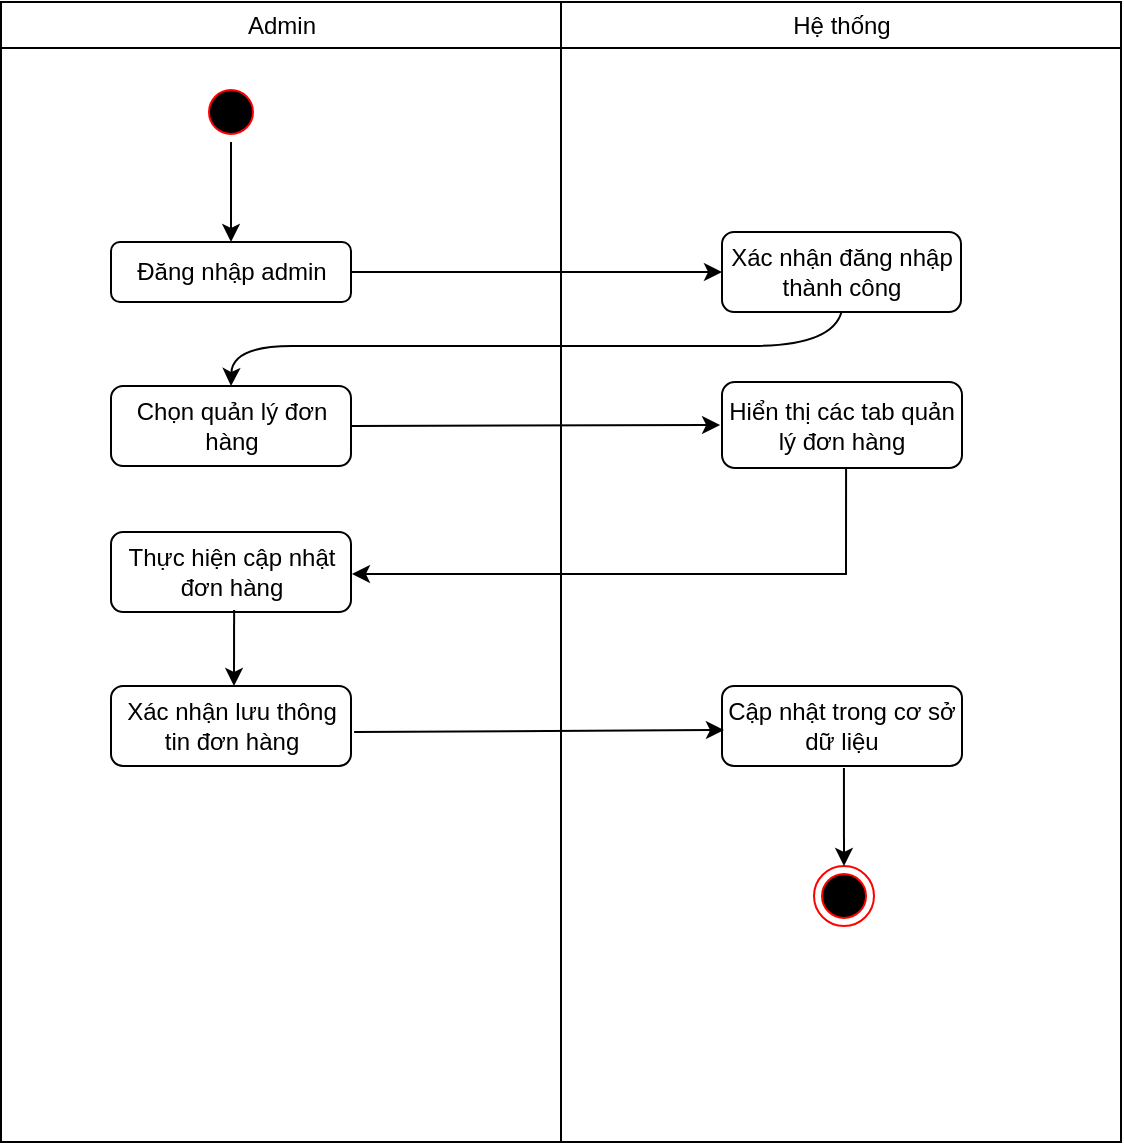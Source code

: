 <mxfile version="17.4.6" type="github">
  <diagram name="Page-1" id="e7e014a7-5840-1c2e-5031-d8a46d1fe8dd">
    <mxGraphModel dx="836" dy="494" grid="1" gridSize="10" guides="1" tooltips="1" connect="1" arrows="1" fold="1" page="1" pageScale="1" pageWidth="1169" pageHeight="826" background="none" math="0" shadow="0">
      <root>
        <mxCell id="0" />
        <mxCell id="1" parent="0" />
        <mxCell id="2" value="Admin" style="swimlane;whiteSpace=wrap;fontStyle=0" parent="1" vertex="1">
          <mxGeometry x="164.5" y="128" width="280" height="570" as="geometry" />
        </mxCell>
        <mxCell id="5" value="" style="ellipse;shape=startState;fillColor=#000000;strokeColor=#ff0000;" parent="2" vertex="1">
          <mxGeometry x="100" y="40" width="30" height="30" as="geometry" />
        </mxCell>
        <mxCell id="i86bepWs2Cm8whGIE65p-43" value="Đăng nhập admin" style="rounded=1;whiteSpace=wrap;html=1;" parent="2" vertex="1">
          <mxGeometry x="55" y="120" width="120" height="30" as="geometry" />
        </mxCell>
        <mxCell id="i86bepWs2Cm8whGIE65p-44" value="" style="endArrow=classic;html=1;rounded=0;exitX=0.5;exitY=1;exitDx=0;exitDy=0;entryX=0.5;entryY=0;entryDx=0;entryDy=0;" parent="2" source="5" target="i86bepWs2Cm8whGIE65p-43" edge="1">
          <mxGeometry width="50" height="50" relative="1" as="geometry">
            <mxPoint x="235.5" y="282" as="sourcePoint" />
            <mxPoint x="285.5" y="232" as="targetPoint" />
          </mxGeometry>
        </mxCell>
        <mxCell id="i86bepWs2Cm8whGIE65p-45" value="Chọn quản lý đơn hàng" style="rounded=1;whiteSpace=wrap;html=1;" parent="2" vertex="1">
          <mxGeometry x="55" y="192" width="120" height="40" as="geometry" />
        </mxCell>
        <mxCell id="i86bepWs2Cm8whGIE65p-49" value="Thực hiện cập nhật đơn hàng" style="rounded=1;whiteSpace=wrap;html=1;" parent="2" vertex="1">
          <mxGeometry x="55" y="265" width="120" height="40" as="geometry" />
        </mxCell>
        <mxCell id="i86bepWs2Cm8whGIE65p-51" value="Xác nhận lưu thông tin đơn hàng" style="rounded=1;whiteSpace=wrap;html=1;" parent="2" vertex="1">
          <mxGeometry x="55" y="342" width="120" height="40" as="geometry" />
        </mxCell>
        <mxCell id="i86bepWs2Cm8whGIE65p-52" value="" style="endArrow=classic;html=1;rounded=0;exitX=0.513;exitY=0.975;exitDx=0;exitDy=0;exitPerimeter=0;" parent="2" source="i86bepWs2Cm8whGIE65p-49" edge="1">
          <mxGeometry width="50" height="50" relative="1" as="geometry">
            <mxPoint x="235.5" y="372" as="sourcePoint" />
            <mxPoint x="116.5" y="342" as="targetPoint" />
          </mxGeometry>
        </mxCell>
        <mxCell id="3" value="Hệ thống" style="swimlane;whiteSpace=wrap;fontStyle=0" parent="1" vertex="1">
          <mxGeometry x="444.5" y="128" width="280" height="570" as="geometry" />
        </mxCell>
        <mxCell id="26" value="" style="edgeStyle=elbowEdgeStyle;elbow=horizontal;verticalAlign=bottom;endArrow=open;endSize=8;strokeColor=#FF0000;endFill=1;rounded=0" parent="3" edge="1">
          <mxGeometry x="130" y="90" as="geometry">
            <mxPoint x="130" y="135" as="targetPoint" />
            <mxPoint x="147.5" y="135" as="sourcePoint" />
          </mxGeometry>
        </mxCell>
        <mxCell id="i86bepWs2Cm8whGIE65p-41" value="Xác nhận đăng nhập thành công" style="rounded=1;whiteSpace=wrap;html=1;" parent="3" vertex="1">
          <mxGeometry x="80.5" y="115" width="119.5" height="40" as="geometry" />
        </mxCell>
        <mxCell id="i86bepWs2Cm8whGIE65p-47" value="Hiển thị các tab quản lý đơn hàng" style="rounded=1;whiteSpace=wrap;html=1;" parent="3" vertex="1">
          <mxGeometry x="80.5" y="190" width="120" height="43" as="geometry" />
        </mxCell>
        <mxCell id="i86bepWs2Cm8whGIE65p-53" value="Cập nhật trong cơ sở dữ liệu" style="rounded=1;whiteSpace=wrap;html=1;" parent="3" vertex="1">
          <mxGeometry x="80.5" y="342" width="120" height="40" as="geometry" />
        </mxCell>
        <mxCell id="i86bepWs2Cm8whGIE65p-55" value="" style="ellipse;html=1;shape=endState;fillColor=#000000;strokeColor=#ff0000;" parent="3" vertex="1">
          <mxGeometry x="126.5" y="432" width="30" height="30" as="geometry" />
        </mxCell>
        <mxCell id="i86bepWs2Cm8whGIE65p-56" value="" style="endArrow=classic;html=1;rounded=0;entryX=0.5;entryY=0;entryDx=0;entryDy=0;exitX=0.508;exitY=1.025;exitDx=0;exitDy=0;exitPerimeter=0;" parent="3" source="i86bepWs2Cm8whGIE65p-53" target="i86bepWs2Cm8whGIE65p-55" edge="1">
          <mxGeometry width="50" height="50" relative="1" as="geometry">
            <mxPoint x="-34.5" y="372" as="sourcePoint" />
            <mxPoint x="15.5" y="322" as="targetPoint" />
          </mxGeometry>
        </mxCell>
        <mxCell id="i86bepWs2Cm8whGIE65p-42" value="" style="endArrow=classic;html=1;rounded=0;entryX=0;entryY=0.5;entryDx=0;entryDy=0;exitX=1;exitY=0.5;exitDx=0;exitDy=0;" parent="1" source="i86bepWs2Cm8whGIE65p-43" target="i86bepWs2Cm8whGIE65p-41" edge="1">
          <mxGeometry width="50" height="50" relative="1" as="geometry">
            <mxPoint x="350" y="270" as="sourcePoint" />
            <mxPoint x="450" y="360" as="targetPoint" />
          </mxGeometry>
        </mxCell>
        <mxCell id="i86bepWs2Cm8whGIE65p-46" value="" style="curved=1;endArrow=classic;html=1;rounded=0;entryX=0.5;entryY=0;entryDx=0;entryDy=0;exitX=0.5;exitY=1;exitDx=0;exitDy=0;" parent="1" source="i86bepWs2Cm8whGIE65p-41" target="i86bepWs2Cm8whGIE65p-45" edge="1">
          <mxGeometry width="50" height="50" relative="1" as="geometry">
            <mxPoint x="400" y="410" as="sourcePoint" />
            <mxPoint x="450" y="360" as="targetPoint" />
            <Array as="points">
              <mxPoint x="580" y="300" />
              <mxPoint x="500" y="300" />
              <mxPoint x="400" y="300" />
              <mxPoint x="340" y="300" />
              <mxPoint x="280" y="300" />
            </Array>
          </mxGeometry>
        </mxCell>
        <mxCell id="i86bepWs2Cm8whGIE65p-48" value="" style="endArrow=classic;html=1;rounded=0;exitX=1;exitY=0.5;exitDx=0;exitDy=0;entryX=-0.008;entryY=0.5;entryDx=0;entryDy=0;entryPerimeter=0;" parent="1" source="i86bepWs2Cm8whGIE65p-45" target="i86bepWs2Cm8whGIE65p-47" edge="1">
          <mxGeometry width="50" height="50" relative="1" as="geometry">
            <mxPoint x="400" y="410" as="sourcePoint" />
            <mxPoint x="450" y="360" as="targetPoint" />
          </mxGeometry>
        </mxCell>
        <mxCell id="i86bepWs2Cm8whGIE65p-50" value="" style="endArrow=classic;html=1;rounded=0;entryX=1.004;entryY=0.525;entryDx=0;entryDy=0;entryPerimeter=0;exitX=0.517;exitY=1;exitDx=0;exitDy=0;exitPerimeter=0;" parent="1" source="i86bepWs2Cm8whGIE65p-47" target="i86bepWs2Cm8whGIE65p-49" edge="1">
          <mxGeometry width="50" height="50" relative="1" as="geometry">
            <mxPoint x="400" y="420" as="sourcePoint" />
            <mxPoint x="450" y="370" as="targetPoint" />
            <Array as="points">
              <mxPoint x="587" y="414" />
            </Array>
          </mxGeometry>
        </mxCell>
        <mxCell id="i86bepWs2Cm8whGIE65p-54" value="" style="endArrow=classic;html=1;rounded=0;exitX=1.013;exitY=0.575;exitDx=0;exitDy=0;exitPerimeter=0;entryX=0.008;entryY=0.55;entryDx=0;entryDy=0;entryPerimeter=0;" parent="1" source="i86bepWs2Cm8whGIE65p-51" target="i86bepWs2Cm8whGIE65p-53" edge="1">
          <mxGeometry width="50" height="50" relative="1" as="geometry">
            <mxPoint x="400" y="500" as="sourcePoint" />
            <mxPoint x="450" y="450" as="targetPoint" />
          </mxGeometry>
        </mxCell>
      </root>
    </mxGraphModel>
  </diagram>
</mxfile>

